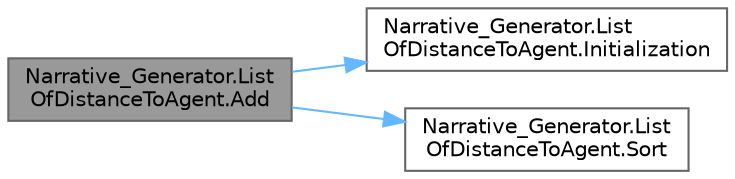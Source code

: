 digraph "Narrative_Generator.ListOfDistanceToAgent.Add"
{
 // LATEX_PDF_SIZE
  bgcolor="transparent";
  edge [fontname=Helvetica,fontsize=10,labelfontname=Helvetica,labelfontsize=10];
  node [fontname=Helvetica,fontsize=10,shape=box,height=0.2,width=0.4];
  rankdir="LR";
  Node1 [label="Narrative_Generator.List\lOfDistanceToAgent.Add",height=0.2,width=0.4,color="gray40", fillcolor="grey60", style="filled", fontcolor="black",tooltip="A method that adds an existing distance object to the list."];
  Node1 -> Node2 [color="steelblue1",style="solid"];
  Node2 [label="Narrative_Generator.List\lOfDistanceToAgent.Initialization",height=0.2,width=0.4,color="grey40", fillcolor="white", style="filled",URL="$struct_narrative___generator_1_1_list_of_distance_to_agent.html#ab56de2e18b76eb094921eb8b5fb1e8e6",tooltip="Initializing the list with a starting value."];
  Node1 -> Node3 [color="steelblue1",style="solid"];
  Node3 [label="Narrative_Generator.List\lOfDistanceToAgent.Sort",height=0.2,width=0.4,color="grey40", fillcolor="white", style="filled",URL="$struct_narrative___generator_1_1_list_of_distance_to_agent.html#af6f8f1d4ff912a0e2f92956e7cf05d46",tooltip="Method for sorting the list in ascending order of distance."];
}
